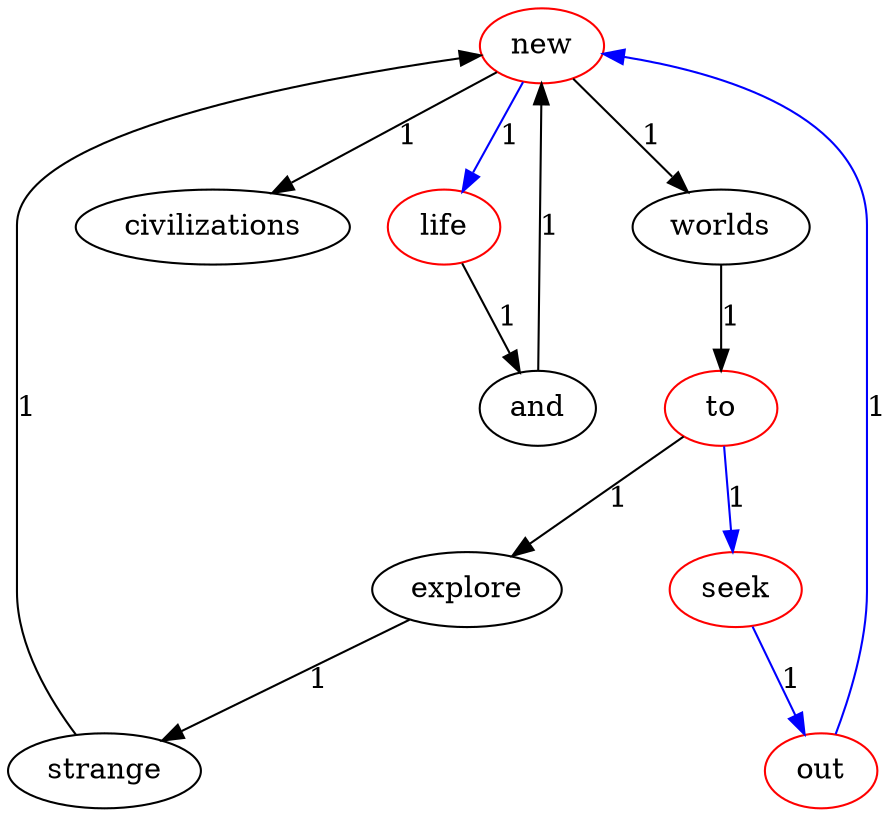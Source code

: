 digraph G{
new [color=red];
worlds;
explore;
and;
to [color=red];
civilizations;
seek [color=red];
life [color=red];
strange;
out [color=red];
new->worlds[label=1];
new->civilizations[label=1];
new->life[label=1, color=blue];
worlds->to[label=1];
explore->strange[label=1];
and->new[label=1];
to->explore[label=1];
to->seek[label=1, color=blue];
seek->out[label=1, color=blue];
strange->new[label=1];
life->and[label=1];
out->new[label=1, color=blue];
}
